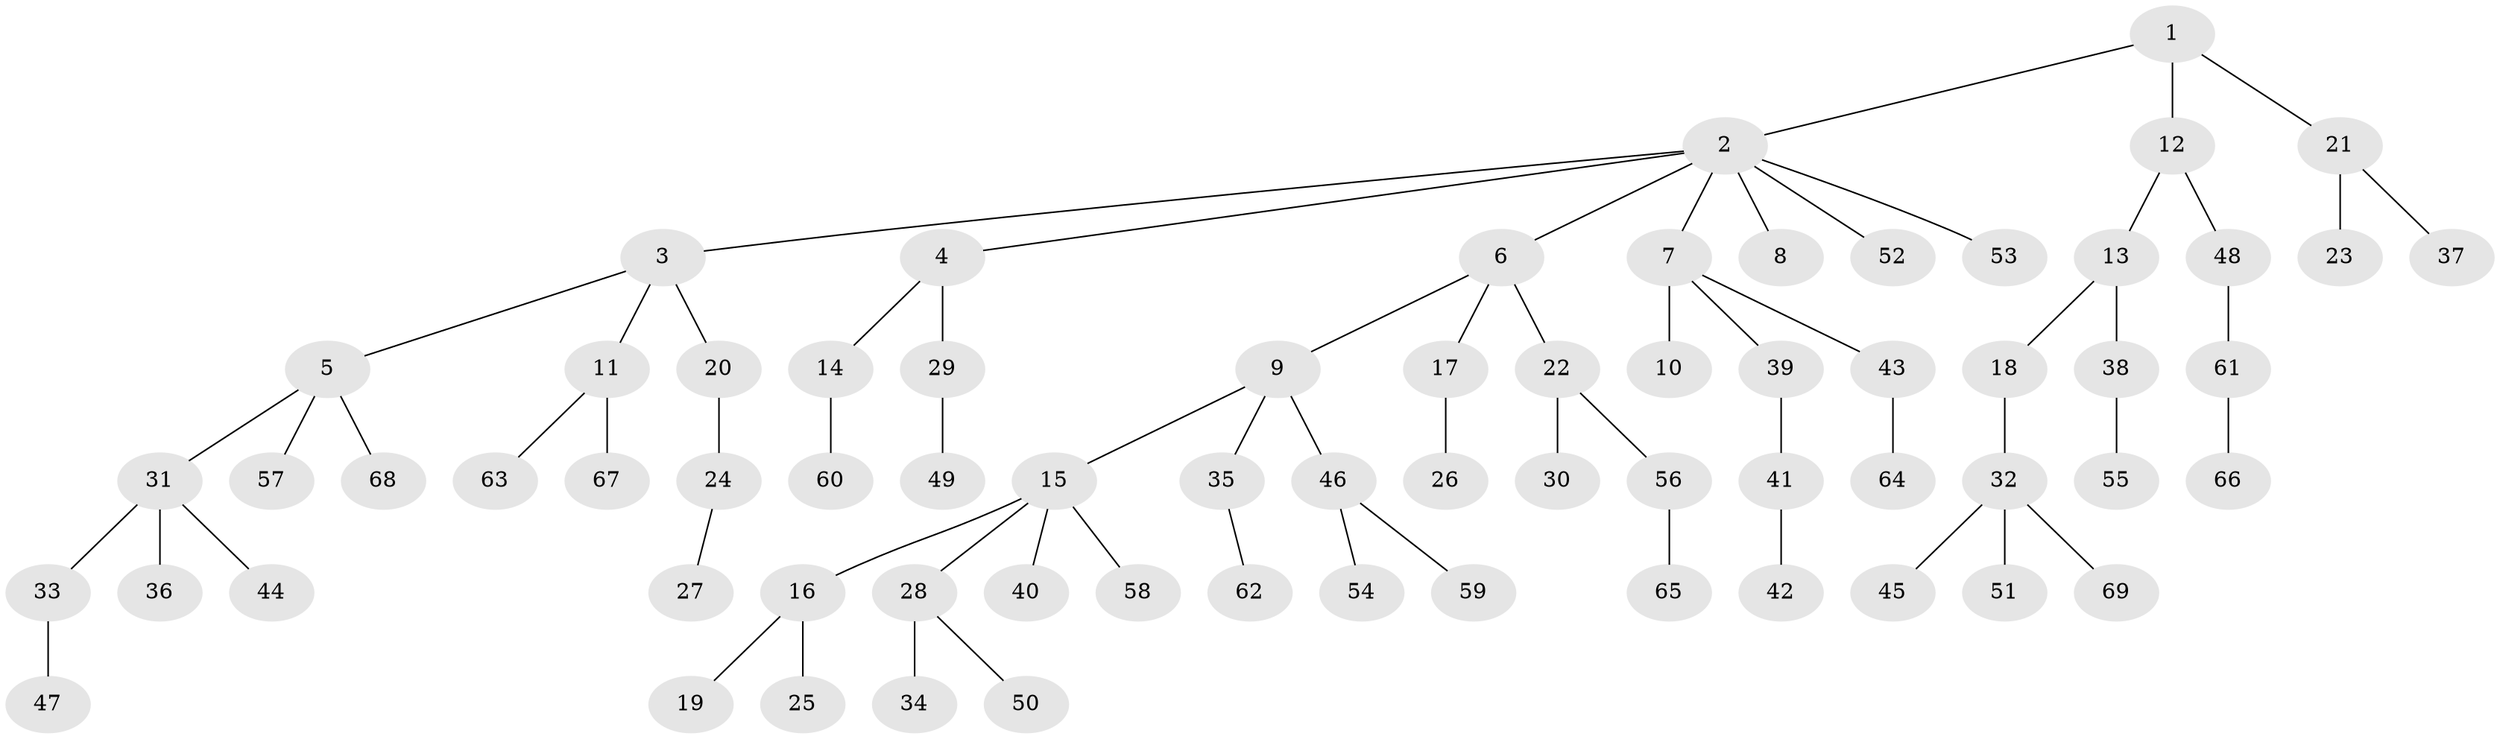 // Generated by graph-tools (version 1.1) at 2025/15/03/09/25 04:15:26]
// undirected, 69 vertices, 68 edges
graph export_dot {
graph [start="1"]
  node [color=gray90,style=filled];
  1;
  2;
  3;
  4;
  5;
  6;
  7;
  8;
  9;
  10;
  11;
  12;
  13;
  14;
  15;
  16;
  17;
  18;
  19;
  20;
  21;
  22;
  23;
  24;
  25;
  26;
  27;
  28;
  29;
  30;
  31;
  32;
  33;
  34;
  35;
  36;
  37;
  38;
  39;
  40;
  41;
  42;
  43;
  44;
  45;
  46;
  47;
  48;
  49;
  50;
  51;
  52;
  53;
  54;
  55;
  56;
  57;
  58;
  59;
  60;
  61;
  62;
  63;
  64;
  65;
  66;
  67;
  68;
  69;
  1 -- 2;
  1 -- 12;
  1 -- 21;
  2 -- 3;
  2 -- 4;
  2 -- 6;
  2 -- 7;
  2 -- 8;
  2 -- 52;
  2 -- 53;
  3 -- 5;
  3 -- 11;
  3 -- 20;
  4 -- 14;
  4 -- 29;
  5 -- 31;
  5 -- 57;
  5 -- 68;
  6 -- 9;
  6 -- 17;
  6 -- 22;
  7 -- 10;
  7 -- 39;
  7 -- 43;
  9 -- 15;
  9 -- 35;
  9 -- 46;
  11 -- 63;
  11 -- 67;
  12 -- 13;
  12 -- 48;
  13 -- 18;
  13 -- 38;
  14 -- 60;
  15 -- 16;
  15 -- 28;
  15 -- 40;
  15 -- 58;
  16 -- 19;
  16 -- 25;
  17 -- 26;
  18 -- 32;
  20 -- 24;
  21 -- 23;
  21 -- 37;
  22 -- 30;
  22 -- 56;
  24 -- 27;
  28 -- 34;
  28 -- 50;
  29 -- 49;
  31 -- 33;
  31 -- 36;
  31 -- 44;
  32 -- 45;
  32 -- 51;
  32 -- 69;
  33 -- 47;
  35 -- 62;
  38 -- 55;
  39 -- 41;
  41 -- 42;
  43 -- 64;
  46 -- 54;
  46 -- 59;
  48 -- 61;
  56 -- 65;
  61 -- 66;
}
